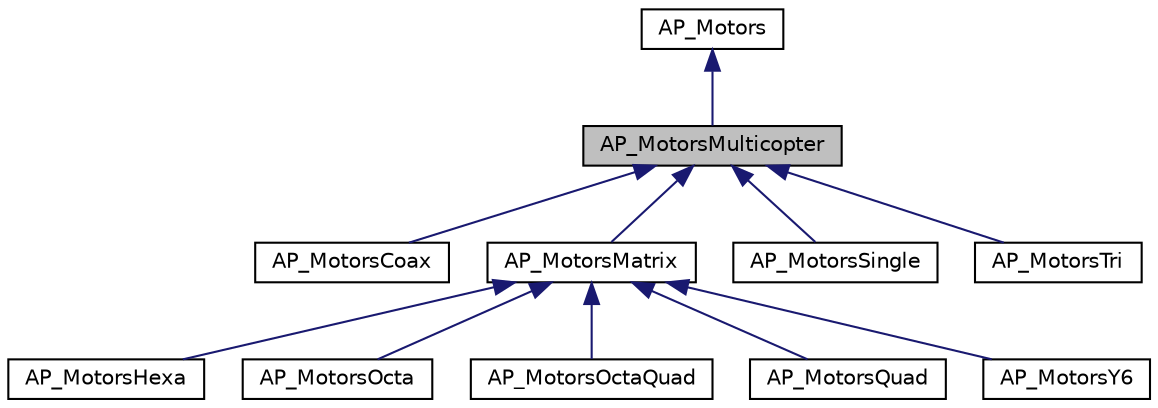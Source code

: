 digraph "AP_MotorsMulticopter"
{
 // INTERACTIVE_SVG=YES
  edge [fontname="Helvetica",fontsize="10",labelfontname="Helvetica",labelfontsize="10"];
  node [fontname="Helvetica",fontsize="10",shape=record];
  Node1 [label="AP_MotorsMulticopter",height=0.2,width=0.4,color="black", fillcolor="grey75", style="filled", fontcolor="black"];
  Node2 -> Node1 [dir="back",color="midnightblue",fontsize="10",style="solid",fontname="Helvetica"];
  Node2 [label="AP_Motors",height=0.2,width=0.4,color="black", fillcolor="white", style="filled",URL="$classAP__Motors.html"];
  Node1 -> Node3 [dir="back",color="midnightblue",fontsize="10",style="solid",fontname="Helvetica"];
  Node3 [label="AP_MotorsCoax",height=0.2,width=0.4,color="black", fillcolor="white", style="filled",URL="$classAP__MotorsCoax.html"];
  Node1 -> Node4 [dir="back",color="midnightblue",fontsize="10",style="solid",fontname="Helvetica"];
  Node4 [label="AP_MotorsMatrix",height=0.2,width=0.4,color="black", fillcolor="white", style="filled",URL="$classAP__MotorsMatrix.html"];
  Node4 -> Node5 [dir="back",color="midnightblue",fontsize="10",style="solid",fontname="Helvetica"];
  Node5 [label="AP_MotorsHexa",height=0.2,width=0.4,color="black", fillcolor="white", style="filled",URL="$classAP__MotorsHexa.html"];
  Node4 -> Node6 [dir="back",color="midnightblue",fontsize="10",style="solid",fontname="Helvetica"];
  Node6 [label="AP_MotorsOcta",height=0.2,width=0.4,color="black", fillcolor="white", style="filled",URL="$classAP__MotorsOcta.html"];
  Node4 -> Node7 [dir="back",color="midnightblue",fontsize="10",style="solid",fontname="Helvetica"];
  Node7 [label="AP_MotorsOctaQuad",height=0.2,width=0.4,color="black", fillcolor="white", style="filled",URL="$classAP__MotorsOctaQuad.html"];
  Node4 -> Node8 [dir="back",color="midnightblue",fontsize="10",style="solid",fontname="Helvetica"];
  Node8 [label="AP_MotorsQuad",height=0.2,width=0.4,color="black", fillcolor="white", style="filled",URL="$classAP__MotorsQuad.html"];
  Node4 -> Node9 [dir="back",color="midnightblue",fontsize="10",style="solid",fontname="Helvetica"];
  Node9 [label="AP_MotorsY6",height=0.2,width=0.4,color="black", fillcolor="white", style="filled",URL="$classAP__MotorsY6.html"];
  Node1 -> Node10 [dir="back",color="midnightblue",fontsize="10",style="solid",fontname="Helvetica"];
  Node10 [label="AP_MotorsSingle",height=0.2,width=0.4,color="black", fillcolor="white", style="filled",URL="$classAP__MotorsSingle.html"];
  Node1 -> Node11 [dir="back",color="midnightblue",fontsize="10",style="solid",fontname="Helvetica"];
  Node11 [label="AP_MotorsTri",height=0.2,width=0.4,color="black", fillcolor="white", style="filled",URL="$classAP__MotorsTri.html"];
}
